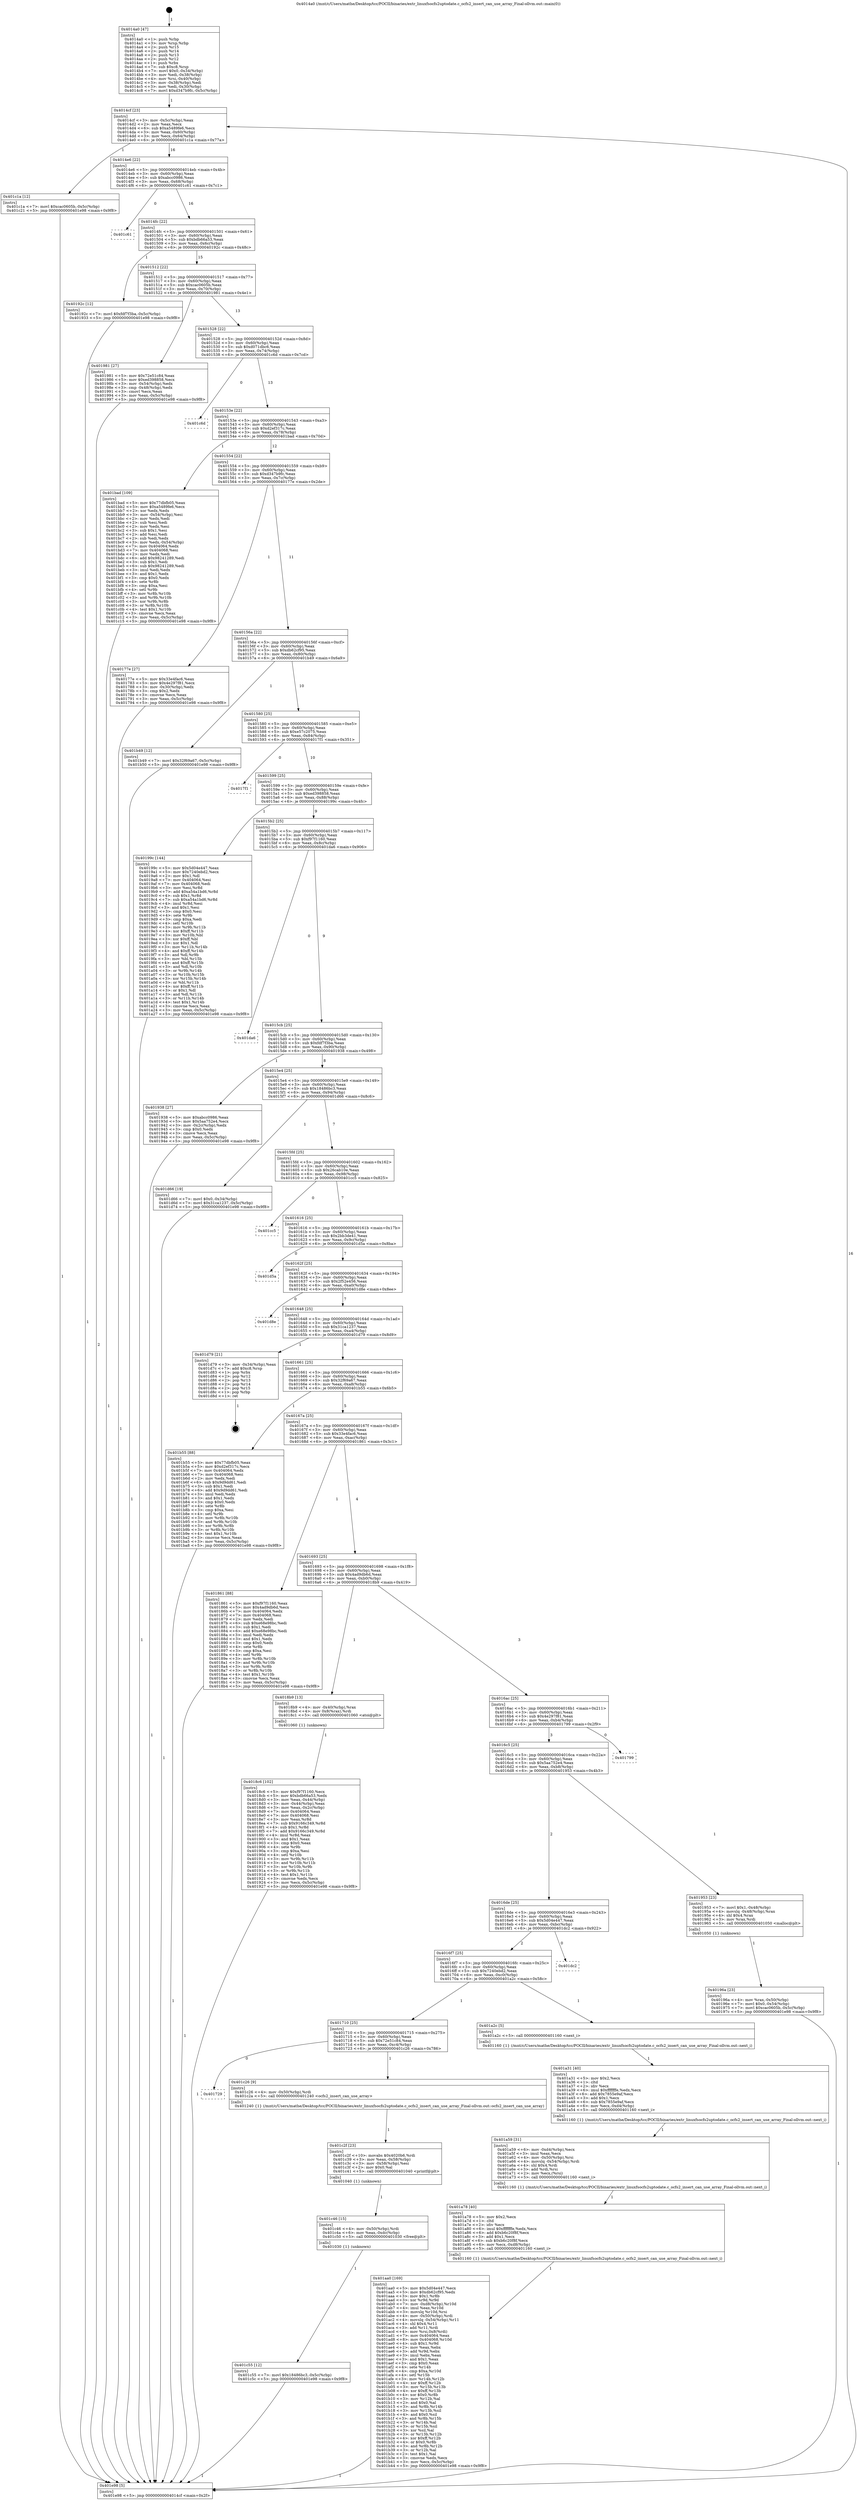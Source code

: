 digraph "0x4014a0" {
  label = "0x4014a0 (/mnt/c/Users/mathe/Desktop/tcc/POCII/binaries/extr_linuxfsocfs2uptodate.c_ocfs2_insert_can_use_array_Final-ollvm.out::main(0))"
  labelloc = "t"
  node[shape=record]

  Entry [label="",width=0.3,height=0.3,shape=circle,fillcolor=black,style=filled]
  "0x4014cf" [label="{
     0x4014cf [23]\l
     | [instrs]\l
     &nbsp;&nbsp;0x4014cf \<+3\>: mov -0x5c(%rbp),%eax\l
     &nbsp;&nbsp;0x4014d2 \<+2\>: mov %eax,%ecx\l
     &nbsp;&nbsp;0x4014d4 \<+6\>: sub $0xa5489fe6,%ecx\l
     &nbsp;&nbsp;0x4014da \<+3\>: mov %eax,-0x60(%rbp)\l
     &nbsp;&nbsp;0x4014dd \<+3\>: mov %ecx,-0x64(%rbp)\l
     &nbsp;&nbsp;0x4014e0 \<+6\>: je 0000000000401c1a \<main+0x77a\>\l
  }"]
  "0x401c1a" [label="{
     0x401c1a [12]\l
     | [instrs]\l
     &nbsp;&nbsp;0x401c1a \<+7\>: movl $0xcac0605b,-0x5c(%rbp)\l
     &nbsp;&nbsp;0x401c21 \<+5\>: jmp 0000000000401e98 \<main+0x9f8\>\l
  }"]
  "0x4014e6" [label="{
     0x4014e6 [22]\l
     | [instrs]\l
     &nbsp;&nbsp;0x4014e6 \<+5\>: jmp 00000000004014eb \<main+0x4b\>\l
     &nbsp;&nbsp;0x4014eb \<+3\>: mov -0x60(%rbp),%eax\l
     &nbsp;&nbsp;0x4014ee \<+5\>: sub $0xabcc0986,%eax\l
     &nbsp;&nbsp;0x4014f3 \<+3\>: mov %eax,-0x68(%rbp)\l
     &nbsp;&nbsp;0x4014f6 \<+6\>: je 0000000000401c61 \<main+0x7c1\>\l
  }"]
  Exit [label="",width=0.3,height=0.3,shape=circle,fillcolor=black,style=filled,peripheries=2]
  "0x401c61" [label="{
     0x401c61\l
  }", style=dashed]
  "0x4014fc" [label="{
     0x4014fc [22]\l
     | [instrs]\l
     &nbsp;&nbsp;0x4014fc \<+5\>: jmp 0000000000401501 \<main+0x61\>\l
     &nbsp;&nbsp;0x401501 \<+3\>: mov -0x60(%rbp),%eax\l
     &nbsp;&nbsp;0x401504 \<+5\>: sub $0xbdb66a53,%eax\l
     &nbsp;&nbsp;0x401509 \<+3\>: mov %eax,-0x6c(%rbp)\l
     &nbsp;&nbsp;0x40150c \<+6\>: je 000000000040192c \<main+0x48c\>\l
  }"]
  "0x401c55" [label="{
     0x401c55 [12]\l
     | [instrs]\l
     &nbsp;&nbsp;0x401c55 \<+7\>: movl $0x18486bc3,-0x5c(%rbp)\l
     &nbsp;&nbsp;0x401c5c \<+5\>: jmp 0000000000401e98 \<main+0x9f8\>\l
  }"]
  "0x40192c" [label="{
     0x40192c [12]\l
     | [instrs]\l
     &nbsp;&nbsp;0x40192c \<+7\>: movl $0xfdf7f3ba,-0x5c(%rbp)\l
     &nbsp;&nbsp;0x401933 \<+5\>: jmp 0000000000401e98 \<main+0x9f8\>\l
  }"]
  "0x401512" [label="{
     0x401512 [22]\l
     | [instrs]\l
     &nbsp;&nbsp;0x401512 \<+5\>: jmp 0000000000401517 \<main+0x77\>\l
     &nbsp;&nbsp;0x401517 \<+3\>: mov -0x60(%rbp),%eax\l
     &nbsp;&nbsp;0x40151a \<+5\>: sub $0xcac0605b,%eax\l
     &nbsp;&nbsp;0x40151f \<+3\>: mov %eax,-0x70(%rbp)\l
     &nbsp;&nbsp;0x401522 \<+6\>: je 0000000000401981 \<main+0x4e1\>\l
  }"]
  "0x401c46" [label="{
     0x401c46 [15]\l
     | [instrs]\l
     &nbsp;&nbsp;0x401c46 \<+4\>: mov -0x50(%rbp),%rdi\l
     &nbsp;&nbsp;0x401c4a \<+6\>: mov %eax,-0xdc(%rbp)\l
     &nbsp;&nbsp;0x401c50 \<+5\>: call 0000000000401030 \<free@plt\>\l
     | [calls]\l
     &nbsp;&nbsp;0x401030 \{1\} (unknown)\l
  }"]
  "0x401981" [label="{
     0x401981 [27]\l
     | [instrs]\l
     &nbsp;&nbsp;0x401981 \<+5\>: mov $0x72e51c84,%eax\l
     &nbsp;&nbsp;0x401986 \<+5\>: mov $0xed398858,%ecx\l
     &nbsp;&nbsp;0x40198b \<+3\>: mov -0x54(%rbp),%edx\l
     &nbsp;&nbsp;0x40198e \<+3\>: cmp -0x48(%rbp),%edx\l
     &nbsp;&nbsp;0x401991 \<+3\>: cmovl %ecx,%eax\l
     &nbsp;&nbsp;0x401994 \<+3\>: mov %eax,-0x5c(%rbp)\l
     &nbsp;&nbsp;0x401997 \<+5\>: jmp 0000000000401e98 \<main+0x9f8\>\l
  }"]
  "0x401528" [label="{
     0x401528 [22]\l
     | [instrs]\l
     &nbsp;&nbsp;0x401528 \<+5\>: jmp 000000000040152d \<main+0x8d\>\l
     &nbsp;&nbsp;0x40152d \<+3\>: mov -0x60(%rbp),%eax\l
     &nbsp;&nbsp;0x401530 \<+5\>: sub $0xd071dbc6,%eax\l
     &nbsp;&nbsp;0x401535 \<+3\>: mov %eax,-0x74(%rbp)\l
     &nbsp;&nbsp;0x401538 \<+6\>: je 0000000000401c6d \<main+0x7cd\>\l
  }"]
  "0x401c2f" [label="{
     0x401c2f [23]\l
     | [instrs]\l
     &nbsp;&nbsp;0x401c2f \<+10\>: movabs $0x4020b6,%rdi\l
     &nbsp;&nbsp;0x401c39 \<+3\>: mov %eax,-0x58(%rbp)\l
     &nbsp;&nbsp;0x401c3c \<+3\>: mov -0x58(%rbp),%esi\l
     &nbsp;&nbsp;0x401c3f \<+2\>: mov $0x0,%al\l
     &nbsp;&nbsp;0x401c41 \<+5\>: call 0000000000401040 \<printf@plt\>\l
     | [calls]\l
     &nbsp;&nbsp;0x401040 \{1\} (unknown)\l
  }"]
  "0x401c6d" [label="{
     0x401c6d\l
  }", style=dashed]
  "0x40153e" [label="{
     0x40153e [22]\l
     | [instrs]\l
     &nbsp;&nbsp;0x40153e \<+5\>: jmp 0000000000401543 \<main+0xa3\>\l
     &nbsp;&nbsp;0x401543 \<+3\>: mov -0x60(%rbp),%eax\l
     &nbsp;&nbsp;0x401546 \<+5\>: sub $0xd2ef317c,%eax\l
     &nbsp;&nbsp;0x40154b \<+3\>: mov %eax,-0x78(%rbp)\l
     &nbsp;&nbsp;0x40154e \<+6\>: je 0000000000401bad \<main+0x70d\>\l
  }"]
  "0x401729" [label="{
     0x401729\l
  }", style=dashed]
  "0x401bad" [label="{
     0x401bad [109]\l
     | [instrs]\l
     &nbsp;&nbsp;0x401bad \<+5\>: mov $0x77dbfb05,%eax\l
     &nbsp;&nbsp;0x401bb2 \<+5\>: mov $0xa5489fe6,%ecx\l
     &nbsp;&nbsp;0x401bb7 \<+2\>: xor %edx,%edx\l
     &nbsp;&nbsp;0x401bb9 \<+3\>: mov -0x54(%rbp),%esi\l
     &nbsp;&nbsp;0x401bbc \<+2\>: mov %edx,%edi\l
     &nbsp;&nbsp;0x401bbe \<+2\>: sub %esi,%edi\l
     &nbsp;&nbsp;0x401bc0 \<+2\>: mov %edx,%esi\l
     &nbsp;&nbsp;0x401bc2 \<+3\>: sub $0x1,%esi\l
     &nbsp;&nbsp;0x401bc5 \<+2\>: add %esi,%edi\l
     &nbsp;&nbsp;0x401bc7 \<+2\>: sub %edi,%edx\l
     &nbsp;&nbsp;0x401bc9 \<+3\>: mov %edx,-0x54(%rbp)\l
     &nbsp;&nbsp;0x401bcc \<+7\>: mov 0x404064,%edx\l
     &nbsp;&nbsp;0x401bd3 \<+7\>: mov 0x404068,%esi\l
     &nbsp;&nbsp;0x401bda \<+2\>: mov %edx,%edi\l
     &nbsp;&nbsp;0x401bdc \<+6\>: add $0x98241289,%edi\l
     &nbsp;&nbsp;0x401be2 \<+3\>: sub $0x1,%edi\l
     &nbsp;&nbsp;0x401be5 \<+6\>: sub $0x98241289,%edi\l
     &nbsp;&nbsp;0x401beb \<+3\>: imul %edi,%edx\l
     &nbsp;&nbsp;0x401bee \<+3\>: and $0x1,%edx\l
     &nbsp;&nbsp;0x401bf1 \<+3\>: cmp $0x0,%edx\l
     &nbsp;&nbsp;0x401bf4 \<+4\>: sete %r8b\l
     &nbsp;&nbsp;0x401bf8 \<+3\>: cmp $0xa,%esi\l
     &nbsp;&nbsp;0x401bfb \<+4\>: setl %r9b\l
     &nbsp;&nbsp;0x401bff \<+3\>: mov %r8b,%r10b\l
     &nbsp;&nbsp;0x401c02 \<+3\>: and %r9b,%r10b\l
     &nbsp;&nbsp;0x401c05 \<+3\>: xor %r9b,%r8b\l
     &nbsp;&nbsp;0x401c08 \<+3\>: or %r8b,%r10b\l
     &nbsp;&nbsp;0x401c0b \<+4\>: test $0x1,%r10b\l
     &nbsp;&nbsp;0x401c0f \<+3\>: cmovne %ecx,%eax\l
     &nbsp;&nbsp;0x401c12 \<+3\>: mov %eax,-0x5c(%rbp)\l
     &nbsp;&nbsp;0x401c15 \<+5\>: jmp 0000000000401e98 \<main+0x9f8\>\l
  }"]
  "0x401554" [label="{
     0x401554 [22]\l
     | [instrs]\l
     &nbsp;&nbsp;0x401554 \<+5\>: jmp 0000000000401559 \<main+0xb9\>\l
     &nbsp;&nbsp;0x401559 \<+3\>: mov -0x60(%rbp),%eax\l
     &nbsp;&nbsp;0x40155c \<+5\>: sub $0xd347b9fc,%eax\l
     &nbsp;&nbsp;0x401561 \<+3\>: mov %eax,-0x7c(%rbp)\l
     &nbsp;&nbsp;0x401564 \<+6\>: je 000000000040177e \<main+0x2de\>\l
  }"]
  "0x401c26" [label="{
     0x401c26 [9]\l
     | [instrs]\l
     &nbsp;&nbsp;0x401c26 \<+4\>: mov -0x50(%rbp),%rdi\l
     &nbsp;&nbsp;0x401c2a \<+5\>: call 0000000000401240 \<ocfs2_insert_can_use_array\>\l
     | [calls]\l
     &nbsp;&nbsp;0x401240 \{1\} (/mnt/c/Users/mathe/Desktop/tcc/POCII/binaries/extr_linuxfsocfs2uptodate.c_ocfs2_insert_can_use_array_Final-ollvm.out::ocfs2_insert_can_use_array)\l
  }"]
  "0x40177e" [label="{
     0x40177e [27]\l
     | [instrs]\l
     &nbsp;&nbsp;0x40177e \<+5\>: mov $0x33e4fac6,%eax\l
     &nbsp;&nbsp;0x401783 \<+5\>: mov $0x4e297f81,%ecx\l
     &nbsp;&nbsp;0x401788 \<+3\>: mov -0x30(%rbp),%edx\l
     &nbsp;&nbsp;0x40178b \<+3\>: cmp $0x2,%edx\l
     &nbsp;&nbsp;0x40178e \<+3\>: cmovne %ecx,%eax\l
     &nbsp;&nbsp;0x401791 \<+3\>: mov %eax,-0x5c(%rbp)\l
     &nbsp;&nbsp;0x401794 \<+5\>: jmp 0000000000401e98 \<main+0x9f8\>\l
  }"]
  "0x40156a" [label="{
     0x40156a [22]\l
     | [instrs]\l
     &nbsp;&nbsp;0x40156a \<+5\>: jmp 000000000040156f \<main+0xcf\>\l
     &nbsp;&nbsp;0x40156f \<+3\>: mov -0x60(%rbp),%eax\l
     &nbsp;&nbsp;0x401572 \<+5\>: sub $0xdb62cf95,%eax\l
     &nbsp;&nbsp;0x401577 \<+3\>: mov %eax,-0x80(%rbp)\l
     &nbsp;&nbsp;0x40157a \<+6\>: je 0000000000401b49 \<main+0x6a9\>\l
  }"]
  "0x401e98" [label="{
     0x401e98 [5]\l
     | [instrs]\l
     &nbsp;&nbsp;0x401e98 \<+5\>: jmp 00000000004014cf \<main+0x2f\>\l
  }"]
  "0x4014a0" [label="{
     0x4014a0 [47]\l
     | [instrs]\l
     &nbsp;&nbsp;0x4014a0 \<+1\>: push %rbp\l
     &nbsp;&nbsp;0x4014a1 \<+3\>: mov %rsp,%rbp\l
     &nbsp;&nbsp;0x4014a4 \<+2\>: push %r15\l
     &nbsp;&nbsp;0x4014a6 \<+2\>: push %r14\l
     &nbsp;&nbsp;0x4014a8 \<+2\>: push %r13\l
     &nbsp;&nbsp;0x4014aa \<+2\>: push %r12\l
     &nbsp;&nbsp;0x4014ac \<+1\>: push %rbx\l
     &nbsp;&nbsp;0x4014ad \<+7\>: sub $0xc8,%rsp\l
     &nbsp;&nbsp;0x4014b4 \<+7\>: movl $0x0,-0x34(%rbp)\l
     &nbsp;&nbsp;0x4014bb \<+3\>: mov %edi,-0x38(%rbp)\l
     &nbsp;&nbsp;0x4014be \<+4\>: mov %rsi,-0x40(%rbp)\l
     &nbsp;&nbsp;0x4014c2 \<+3\>: mov -0x38(%rbp),%edi\l
     &nbsp;&nbsp;0x4014c5 \<+3\>: mov %edi,-0x30(%rbp)\l
     &nbsp;&nbsp;0x4014c8 \<+7\>: movl $0xd347b9fc,-0x5c(%rbp)\l
  }"]
  "0x401aa0" [label="{
     0x401aa0 [169]\l
     | [instrs]\l
     &nbsp;&nbsp;0x401aa0 \<+5\>: mov $0x5d04e447,%ecx\l
     &nbsp;&nbsp;0x401aa5 \<+5\>: mov $0xdb62cf95,%edx\l
     &nbsp;&nbsp;0x401aaa \<+3\>: mov $0x1,%r8b\l
     &nbsp;&nbsp;0x401aad \<+3\>: xor %r9d,%r9d\l
     &nbsp;&nbsp;0x401ab0 \<+7\>: mov -0xd8(%rbp),%r10d\l
     &nbsp;&nbsp;0x401ab7 \<+4\>: imul %eax,%r10d\l
     &nbsp;&nbsp;0x401abb \<+3\>: movslq %r10d,%rsi\l
     &nbsp;&nbsp;0x401abe \<+4\>: mov -0x50(%rbp),%rdi\l
     &nbsp;&nbsp;0x401ac2 \<+4\>: movslq -0x54(%rbp),%r11\l
     &nbsp;&nbsp;0x401ac6 \<+4\>: shl $0x4,%r11\l
     &nbsp;&nbsp;0x401aca \<+3\>: add %r11,%rdi\l
     &nbsp;&nbsp;0x401acd \<+4\>: mov %rsi,0x8(%rdi)\l
     &nbsp;&nbsp;0x401ad1 \<+7\>: mov 0x404064,%eax\l
     &nbsp;&nbsp;0x401ad8 \<+8\>: mov 0x404068,%r10d\l
     &nbsp;&nbsp;0x401ae0 \<+4\>: sub $0x1,%r9d\l
     &nbsp;&nbsp;0x401ae4 \<+2\>: mov %eax,%ebx\l
     &nbsp;&nbsp;0x401ae6 \<+3\>: add %r9d,%ebx\l
     &nbsp;&nbsp;0x401ae9 \<+3\>: imul %ebx,%eax\l
     &nbsp;&nbsp;0x401aec \<+3\>: and $0x1,%eax\l
     &nbsp;&nbsp;0x401aef \<+3\>: cmp $0x0,%eax\l
     &nbsp;&nbsp;0x401af2 \<+4\>: sete %r14b\l
     &nbsp;&nbsp;0x401af6 \<+4\>: cmp $0xa,%r10d\l
     &nbsp;&nbsp;0x401afa \<+4\>: setl %r15b\l
     &nbsp;&nbsp;0x401afe \<+3\>: mov %r14b,%r12b\l
     &nbsp;&nbsp;0x401b01 \<+4\>: xor $0xff,%r12b\l
     &nbsp;&nbsp;0x401b05 \<+3\>: mov %r15b,%r13b\l
     &nbsp;&nbsp;0x401b08 \<+4\>: xor $0xff,%r13b\l
     &nbsp;&nbsp;0x401b0c \<+4\>: xor $0x0,%r8b\l
     &nbsp;&nbsp;0x401b10 \<+3\>: mov %r12b,%al\l
     &nbsp;&nbsp;0x401b13 \<+2\>: and $0x0,%al\l
     &nbsp;&nbsp;0x401b15 \<+3\>: and %r8b,%r14b\l
     &nbsp;&nbsp;0x401b18 \<+3\>: mov %r13b,%sil\l
     &nbsp;&nbsp;0x401b1b \<+4\>: and $0x0,%sil\l
     &nbsp;&nbsp;0x401b1f \<+3\>: and %r8b,%r15b\l
     &nbsp;&nbsp;0x401b22 \<+3\>: or %r14b,%al\l
     &nbsp;&nbsp;0x401b25 \<+3\>: or %r15b,%sil\l
     &nbsp;&nbsp;0x401b28 \<+3\>: xor %sil,%al\l
     &nbsp;&nbsp;0x401b2b \<+3\>: or %r13b,%r12b\l
     &nbsp;&nbsp;0x401b2e \<+4\>: xor $0xff,%r12b\l
     &nbsp;&nbsp;0x401b32 \<+4\>: or $0x0,%r8b\l
     &nbsp;&nbsp;0x401b36 \<+3\>: and %r8b,%r12b\l
     &nbsp;&nbsp;0x401b39 \<+3\>: or %r12b,%al\l
     &nbsp;&nbsp;0x401b3c \<+2\>: test $0x1,%al\l
     &nbsp;&nbsp;0x401b3e \<+3\>: cmovne %edx,%ecx\l
     &nbsp;&nbsp;0x401b41 \<+3\>: mov %ecx,-0x5c(%rbp)\l
     &nbsp;&nbsp;0x401b44 \<+5\>: jmp 0000000000401e98 \<main+0x9f8\>\l
  }"]
  "0x401b49" [label="{
     0x401b49 [12]\l
     | [instrs]\l
     &nbsp;&nbsp;0x401b49 \<+7\>: movl $0x32f69a67,-0x5c(%rbp)\l
     &nbsp;&nbsp;0x401b50 \<+5\>: jmp 0000000000401e98 \<main+0x9f8\>\l
  }"]
  "0x401580" [label="{
     0x401580 [25]\l
     | [instrs]\l
     &nbsp;&nbsp;0x401580 \<+5\>: jmp 0000000000401585 \<main+0xe5\>\l
     &nbsp;&nbsp;0x401585 \<+3\>: mov -0x60(%rbp),%eax\l
     &nbsp;&nbsp;0x401588 \<+5\>: sub $0xe57c2075,%eax\l
     &nbsp;&nbsp;0x40158d \<+6\>: mov %eax,-0x84(%rbp)\l
     &nbsp;&nbsp;0x401593 \<+6\>: je 00000000004017f1 \<main+0x351\>\l
  }"]
  "0x401a78" [label="{
     0x401a78 [40]\l
     | [instrs]\l
     &nbsp;&nbsp;0x401a78 \<+5\>: mov $0x2,%ecx\l
     &nbsp;&nbsp;0x401a7d \<+1\>: cltd\l
     &nbsp;&nbsp;0x401a7e \<+2\>: idiv %ecx\l
     &nbsp;&nbsp;0x401a80 \<+6\>: imul $0xfffffffe,%edx,%ecx\l
     &nbsp;&nbsp;0x401a86 \<+6\>: add $0xb6c20f8f,%ecx\l
     &nbsp;&nbsp;0x401a8c \<+3\>: add $0x1,%ecx\l
     &nbsp;&nbsp;0x401a8f \<+6\>: sub $0xb6c20f8f,%ecx\l
     &nbsp;&nbsp;0x401a95 \<+6\>: mov %ecx,-0xd8(%rbp)\l
     &nbsp;&nbsp;0x401a9b \<+5\>: call 0000000000401160 \<next_i\>\l
     | [calls]\l
     &nbsp;&nbsp;0x401160 \{1\} (/mnt/c/Users/mathe/Desktop/tcc/POCII/binaries/extr_linuxfsocfs2uptodate.c_ocfs2_insert_can_use_array_Final-ollvm.out::next_i)\l
  }"]
  "0x4017f1" [label="{
     0x4017f1\l
  }", style=dashed]
  "0x401599" [label="{
     0x401599 [25]\l
     | [instrs]\l
     &nbsp;&nbsp;0x401599 \<+5\>: jmp 000000000040159e \<main+0xfe\>\l
     &nbsp;&nbsp;0x40159e \<+3\>: mov -0x60(%rbp),%eax\l
     &nbsp;&nbsp;0x4015a1 \<+5\>: sub $0xed398858,%eax\l
     &nbsp;&nbsp;0x4015a6 \<+6\>: mov %eax,-0x88(%rbp)\l
     &nbsp;&nbsp;0x4015ac \<+6\>: je 000000000040199c \<main+0x4fc\>\l
  }"]
  "0x401a59" [label="{
     0x401a59 [31]\l
     | [instrs]\l
     &nbsp;&nbsp;0x401a59 \<+6\>: mov -0xd4(%rbp),%ecx\l
     &nbsp;&nbsp;0x401a5f \<+3\>: imul %eax,%ecx\l
     &nbsp;&nbsp;0x401a62 \<+4\>: mov -0x50(%rbp),%rsi\l
     &nbsp;&nbsp;0x401a66 \<+4\>: movslq -0x54(%rbp),%rdi\l
     &nbsp;&nbsp;0x401a6a \<+4\>: shl $0x4,%rdi\l
     &nbsp;&nbsp;0x401a6e \<+3\>: add %rdi,%rsi\l
     &nbsp;&nbsp;0x401a71 \<+2\>: mov %ecx,(%rsi)\l
     &nbsp;&nbsp;0x401a73 \<+5\>: call 0000000000401160 \<next_i\>\l
     | [calls]\l
     &nbsp;&nbsp;0x401160 \{1\} (/mnt/c/Users/mathe/Desktop/tcc/POCII/binaries/extr_linuxfsocfs2uptodate.c_ocfs2_insert_can_use_array_Final-ollvm.out::next_i)\l
  }"]
  "0x40199c" [label="{
     0x40199c [144]\l
     | [instrs]\l
     &nbsp;&nbsp;0x40199c \<+5\>: mov $0x5d04e447,%eax\l
     &nbsp;&nbsp;0x4019a1 \<+5\>: mov $0x7240ebd2,%ecx\l
     &nbsp;&nbsp;0x4019a6 \<+2\>: mov $0x1,%dl\l
     &nbsp;&nbsp;0x4019a8 \<+7\>: mov 0x404064,%esi\l
     &nbsp;&nbsp;0x4019af \<+7\>: mov 0x404068,%edi\l
     &nbsp;&nbsp;0x4019b6 \<+3\>: mov %esi,%r8d\l
     &nbsp;&nbsp;0x4019b9 \<+7\>: add $0xa54a1bd6,%r8d\l
     &nbsp;&nbsp;0x4019c0 \<+4\>: sub $0x1,%r8d\l
     &nbsp;&nbsp;0x4019c4 \<+7\>: sub $0xa54a1bd6,%r8d\l
     &nbsp;&nbsp;0x4019cb \<+4\>: imul %r8d,%esi\l
     &nbsp;&nbsp;0x4019cf \<+3\>: and $0x1,%esi\l
     &nbsp;&nbsp;0x4019d2 \<+3\>: cmp $0x0,%esi\l
     &nbsp;&nbsp;0x4019d5 \<+4\>: sete %r9b\l
     &nbsp;&nbsp;0x4019d9 \<+3\>: cmp $0xa,%edi\l
     &nbsp;&nbsp;0x4019dc \<+4\>: setl %r10b\l
     &nbsp;&nbsp;0x4019e0 \<+3\>: mov %r9b,%r11b\l
     &nbsp;&nbsp;0x4019e3 \<+4\>: xor $0xff,%r11b\l
     &nbsp;&nbsp;0x4019e7 \<+3\>: mov %r10b,%bl\l
     &nbsp;&nbsp;0x4019ea \<+3\>: xor $0xff,%bl\l
     &nbsp;&nbsp;0x4019ed \<+3\>: xor $0x1,%dl\l
     &nbsp;&nbsp;0x4019f0 \<+3\>: mov %r11b,%r14b\l
     &nbsp;&nbsp;0x4019f3 \<+4\>: and $0xff,%r14b\l
     &nbsp;&nbsp;0x4019f7 \<+3\>: and %dl,%r9b\l
     &nbsp;&nbsp;0x4019fa \<+3\>: mov %bl,%r15b\l
     &nbsp;&nbsp;0x4019fd \<+4\>: and $0xff,%r15b\l
     &nbsp;&nbsp;0x401a01 \<+3\>: and %dl,%r10b\l
     &nbsp;&nbsp;0x401a04 \<+3\>: or %r9b,%r14b\l
     &nbsp;&nbsp;0x401a07 \<+3\>: or %r10b,%r15b\l
     &nbsp;&nbsp;0x401a0a \<+3\>: xor %r15b,%r14b\l
     &nbsp;&nbsp;0x401a0d \<+3\>: or %bl,%r11b\l
     &nbsp;&nbsp;0x401a10 \<+4\>: xor $0xff,%r11b\l
     &nbsp;&nbsp;0x401a14 \<+3\>: or $0x1,%dl\l
     &nbsp;&nbsp;0x401a17 \<+3\>: and %dl,%r11b\l
     &nbsp;&nbsp;0x401a1a \<+3\>: or %r11b,%r14b\l
     &nbsp;&nbsp;0x401a1d \<+4\>: test $0x1,%r14b\l
     &nbsp;&nbsp;0x401a21 \<+3\>: cmovne %ecx,%eax\l
     &nbsp;&nbsp;0x401a24 \<+3\>: mov %eax,-0x5c(%rbp)\l
     &nbsp;&nbsp;0x401a27 \<+5\>: jmp 0000000000401e98 \<main+0x9f8\>\l
  }"]
  "0x4015b2" [label="{
     0x4015b2 [25]\l
     | [instrs]\l
     &nbsp;&nbsp;0x4015b2 \<+5\>: jmp 00000000004015b7 \<main+0x117\>\l
     &nbsp;&nbsp;0x4015b7 \<+3\>: mov -0x60(%rbp),%eax\l
     &nbsp;&nbsp;0x4015ba \<+5\>: sub $0xf97f1160,%eax\l
     &nbsp;&nbsp;0x4015bf \<+6\>: mov %eax,-0x8c(%rbp)\l
     &nbsp;&nbsp;0x4015c5 \<+6\>: je 0000000000401da6 \<main+0x906\>\l
  }"]
  "0x401a31" [label="{
     0x401a31 [40]\l
     | [instrs]\l
     &nbsp;&nbsp;0x401a31 \<+5\>: mov $0x2,%ecx\l
     &nbsp;&nbsp;0x401a36 \<+1\>: cltd\l
     &nbsp;&nbsp;0x401a37 \<+2\>: idiv %ecx\l
     &nbsp;&nbsp;0x401a39 \<+6\>: imul $0xfffffffe,%edx,%ecx\l
     &nbsp;&nbsp;0x401a3f \<+6\>: add $0x7855e9af,%ecx\l
     &nbsp;&nbsp;0x401a45 \<+3\>: add $0x1,%ecx\l
     &nbsp;&nbsp;0x401a48 \<+6\>: sub $0x7855e9af,%ecx\l
     &nbsp;&nbsp;0x401a4e \<+6\>: mov %ecx,-0xd4(%rbp)\l
     &nbsp;&nbsp;0x401a54 \<+5\>: call 0000000000401160 \<next_i\>\l
     | [calls]\l
     &nbsp;&nbsp;0x401160 \{1\} (/mnt/c/Users/mathe/Desktop/tcc/POCII/binaries/extr_linuxfsocfs2uptodate.c_ocfs2_insert_can_use_array_Final-ollvm.out::next_i)\l
  }"]
  "0x401da6" [label="{
     0x401da6\l
  }", style=dashed]
  "0x4015cb" [label="{
     0x4015cb [25]\l
     | [instrs]\l
     &nbsp;&nbsp;0x4015cb \<+5\>: jmp 00000000004015d0 \<main+0x130\>\l
     &nbsp;&nbsp;0x4015d0 \<+3\>: mov -0x60(%rbp),%eax\l
     &nbsp;&nbsp;0x4015d3 \<+5\>: sub $0xfdf7f3ba,%eax\l
     &nbsp;&nbsp;0x4015d8 \<+6\>: mov %eax,-0x90(%rbp)\l
     &nbsp;&nbsp;0x4015de \<+6\>: je 0000000000401938 \<main+0x498\>\l
  }"]
  "0x401710" [label="{
     0x401710 [25]\l
     | [instrs]\l
     &nbsp;&nbsp;0x401710 \<+5\>: jmp 0000000000401715 \<main+0x275\>\l
     &nbsp;&nbsp;0x401715 \<+3\>: mov -0x60(%rbp),%eax\l
     &nbsp;&nbsp;0x401718 \<+5\>: sub $0x72e51c84,%eax\l
     &nbsp;&nbsp;0x40171d \<+6\>: mov %eax,-0xc4(%rbp)\l
     &nbsp;&nbsp;0x401723 \<+6\>: je 0000000000401c26 \<main+0x786\>\l
  }"]
  "0x401938" [label="{
     0x401938 [27]\l
     | [instrs]\l
     &nbsp;&nbsp;0x401938 \<+5\>: mov $0xabcc0986,%eax\l
     &nbsp;&nbsp;0x40193d \<+5\>: mov $0x5aa752e4,%ecx\l
     &nbsp;&nbsp;0x401942 \<+3\>: mov -0x2c(%rbp),%edx\l
     &nbsp;&nbsp;0x401945 \<+3\>: cmp $0x0,%edx\l
     &nbsp;&nbsp;0x401948 \<+3\>: cmove %ecx,%eax\l
     &nbsp;&nbsp;0x40194b \<+3\>: mov %eax,-0x5c(%rbp)\l
     &nbsp;&nbsp;0x40194e \<+5\>: jmp 0000000000401e98 \<main+0x9f8\>\l
  }"]
  "0x4015e4" [label="{
     0x4015e4 [25]\l
     | [instrs]\l
     &nbsp;&nbsp;0x4015e4 \<+5\>: jmp 00000000004015e9 \<main+0x149\>\l
     &nbsp;&nbsp;0x4015e9 \<+3\>: mov -0x60(%rbp),%eax\l
     &nbsp;&nbsp;0x4015ec \<+5\>: sub $0x18486bc3,%eax\l
     &nbsp;&nbsp;0x4015f1 \<+6\>: mov %eax,-0x94(%rbp)\l
     &nbsp;&nbsp;0x4015f7 \<+6\>: je 0000000000401d66 \<main+0x8c6\>\l
  }"]
  "0x401a2c" [label="{
     0x401a2c [5]\l
     | [instrs]\l
     &nbsp;&nbsp;0x401a2c \<+5\>: call 0000000000401160 \<next_i\>\l
     | [calls]\l
     &nbsp;&nbsp;0x401160 \{1\} (/mnt/c/Users/mathe/Desktop/tcc/POCII/binaries/extr_linuxfsocfs2uptodate.c_ocfs2_insert_can_use_array_Final-ollvm.out::next_i)\l
  }"]
  "0x401d66" [label="{
     0x401d66 [19]\l
     | [instrs]\l
     &nbsp;&nbsp;0x401d66 \<+7\>: movl $0x0,-0x34(%rbp)\l
     &nbsp;&nbsp;0x401d6d \<+7\>: movl $0x31ca1237,-0x5c(%rbp)\l
     &nbsp;&nbsp;0x401d74 \<+5\>: jmp 0000000000401e98 \<main+0x9f8\>\l
  }"]
  "0x4015fd" [label="{
     0x4015fd [25]\l
     | [instrs]\l
     &nbsp;&nbsp;0x4015fd \<+5\>: jmp 0000000000401602 \<main+0x162\>\l
     &nbsp;&nbsp;0x401602 \<+3\>: mov -0x60(%rbp),%eax\l
     &nbsp;&nbsp;0x401605 \<+5\>: sub $0x26cab10e,%eax\l
     &nbsp;&nbsp;0x40160a \<+6\>: mov %eax,-0x98(%rbp)\l
     &nbsp;&nbsp;0x401610 \<+6\>: je 0000000000401cc5 \<main+0x825\>\l
  }"]
  "0x4016f7" [label="{
     0x4016f7 [25]\l
     | [instrs]\l
     &nbsp;&nbsp;0x4016f7 \<+5\>: jmp 00000000004016fc \<main+0x25c\>\l
     &nbsp;&nbsp;0x4016fc \<+3\>: mov -0x60(%rbp),%eax\l
     &nbsp;&nbsp;0x4016ff \<+5\>: sub $0x7240ebd2,%eax\l
     &nbsp;&nbsp;0x401704 \<+6\>: mov %eax,-0xc0(%rbp)\l
     &nbsp;&nbsp;0x40170a \<+6\>: je 0000000000401a2c \<main+0x58c\>\l
  }"]
  "0x401cc5" [label="{
     0x401cc5\l
  }", style=dashed]
  "0x401616" [label="{
     0x401616 [25]\l
     | [instrs]\l
     &nbsp;&nbsp;0x401616 \<+5\>: jmp 000000000040161b \<main+0x17b\>\l
     &nbsp;&nbsp;0x40161b \<+3\>: mov -0x60(%rbp),%eax\l
     &nbsp;&nbsp;0x40161e \<+5\>: sub $0x2bb3de41,%eax\l
     &nbsp;&nbsp;0x401623 \<+6\>: mov %eax,-0x9c(%rbp)\l
     &nbsp;&nbsp;0x401629 \<+6\>: je 0000000000401d5a \<main+0x8ba\>\l
  }"]
  "0x401dc2" [label="{
     0x401dc2\l
  }", style=dashed]
  "0x401d5a" [label="{
     0x401d5a\l
  }", style=dashed]
  "0x40162f" [label="{
     0x40162f [25]\l
     | [instrs]\l
     &nbsp;&nbsp;0x40162f \<+5\>: jmp 0000000000401634 \<main+0x194\>\l
     &nbsp;&nbsp;0x401634 \<+3\>: mov -0x60(%rbp),%eax\l
     &nbsp;&nbsp;0x401637 \<+5\>: sub $0x2f52e456,%eax\l
     &nbsp;&nbsp;0x40163c \<+6\>: mov %eax,-0xa0(%rbp)\l
     &nbsp;&nbsp;0x401642 \<+6\>: je 0000000000401d8e \<main+0x8ee\>\l
  }"]
  "0x40196a" [label="{
     0x40196a [23]\l
     | [instrs]\l
     &nbsp;&nbsp;0x40196a \<+4\>: mov %rax,-0x50(%rbp)\l
     &nbsp;&nbsp;0x40196e \<+7\>: movl $0x0,-0x54(%rbp)\l
     &nbsp;&nbsp;0x401975 \<+7\>: movl $0xcac0605b,-0x5c(%rbp)\l
     &nbsp;&nbsp;0x40197c \<+5\>: jmp 0000000000401e98 \<main+0x9f8\>\l
  }"]
  "0x401d8e" [label="{
     0x401d8e\l
  }", style=dashed]
  "0x401648" [label="{
     0x401648 [25]\l
     | [instrs]\l
     &nbsp;&nbsp;0x401648 \<+5\>: jmp 000000000040164d \<main+0x1ad\>\l
     &nbsp;&nbsp;0x40164d \<+3\>: mov -0x60(%rbp),%eax\l
     &nbsp;&nbsp;0x401650 \<+5\>: sub $0x31ca1237,%eax\l
     &nbsp;&nbsp;0x401655 \<+6\>: mov %eax,-0xa4(%rbp)\l
     &nbsp;&nbsp;0x40165b \<+6\>: je 0000000000401d79 \<main+0x8d9\>\l
  }"]
  "0x4016de" [label="{
     0x4016de [25]\l
     | [instrs]\l
     &nbsp;&nbsp;0x4016de \<+5\>: jmp 00000000004016e3 \<main+0x243\>\l
     &nbsp;&nbsp;0x4016e3 \<+3\>: mov -0x60(%rbp),%eax\l
     &nbsp;&nbsp;0x4016e6 \<+5\>: sub $0x5d04e447,%eax\l
     &nbsp;&nbsp;0x4016eb \<+6\>: mov %eax,-0xbc(%rbp)\l
     &nbsp;&nbsp;0x4016f1 \<+6\>: je 0000000000401dc2 \<main+0x922\>\l
  }"]
  "0x401d79" [label="{
     0x401d79 [21]\l
     | [instrs]\l
     &nbsp;&nbsp;0x401d79 \<+3\>: mov -0x34(%rbp),%eax\l
     &nbsp;&nbsp;0x401d7c \<+7\>: add $0xc8,%rsp\l
     &nbsp;&nbsp;0x401d83 \<+1\>: pop %rbx\l
     &nbsp;&nbsp;0x401d84 \<+2\>: pop %r12\l
     &nbsp;&nbsp;0x401d86 \<+2\>: pop %r13\l
     &nbsp;&nbsp;0x401d88 \<+2\>: pop %r14\l
     &nbsp;&nbsp;0x401d8a \<+2\>: pop %r15\l
     &nbsp;&nbsp;0x401d8c \<+1\>: pop %rbp\l
     &nbsp;&nbsp;0x401d8d \<+1\>: ret\l
  }"]
  "0x401661" [label="{
     0x401661 [25]\l
     | [instrs]\l
     &nbsp;&nbsp;0x401661 \<+5\>: jmp 0000000000401666 \<main+0x1c6\>\l
     &nbsp;&nbsp;0x401666 \<+3\>: mov -0x60(%rbp),%eax\l
     &nbsp;&nbsp;0x401669 \<+5\>: sub $0x32f69a67,%eax\l
     &nbsp;&nbsp;0x40166e \<+6\>: mov %eax,-0xa8(%rbp)\l
     &nbsp;&nbsp;0x401674 \<+6\>: je 0000000000401b55 \<main+0x6b5\>\l
  }"]
  "0x401953" [label="{
     0x401953 [23]\l
     | [instrs]\l
     &nbsp;&nbsp;0x401953 \<+7\>: movl $0x1,-0x48(%rbp)\l
     &nbsp;&nbsp;0x40195a \<+4\>: movslq -0x48(%rbp),%rax\l
     &nbsp;&nbsp;0x40195e \<+4\>: shl $0x4,%rax\l
     &nbsp;&nbsp;0x401962 \<+3\>: mov %rax,%rdi\l
     &nbsp;&nbsp;0x401965 \<+5\>: call 0000000000401050 \<malloc@plt\>\l
     | [calls]\l
     &nbsp;&nbsp;0x401050 \{1\} (unknown)\l
  }"]
  "0x401b55" [label="{
     0x401b55 [88]\l
     | [instrs]\l
     &nbsp;&nbsp;0x401b55 \<+5\>: mov $0x77dbfb05,%eax\l
     &nbsp;&nbsp;0x401b5a \<+5\>: mov $0xd2ef317c,%ecx\l
     &nbsp;&nbsp;0x401b5f \<+7\>: mov 0x404064,%edx\l
     &nbsp;&nbsp;0x401b66 \<+7\>: mov 0x404068,%esi\l
     &nbsp;&nbsp;0x401b6d \<+2\>: mov %edx,%edi\l
     &nbsp;&nbsp;0x401b6f \<+6\>: sub $0x9d9dd61,%edi\l
     &nbsp;&nbsp;0x401b75 \<+3\>: sub $0x1,%edi\l
     &nbsp;&nbsp;0x401b78 \<+6\>: add $0x9d9dd61,%edi\l
     &nbsp;&nbsp;0x401b7e \<+3\>: imul %edi,%edx\l
     &nbsp;&nbsp;0x401b81 \<+3\>: and $0x1,%edx\l
     &nbsp;&nbsp;0x401b84 \<+3\>: cmp $0x0,%edx\l
     &nbsp;&nbsp;0x401b87 \<+4\>: sete %r8b\l
     &nbsp;&nbsp;0x401b8b \<+3\>: cmp $0xa,%esi\l
     &nbsp;&nbsp;0x401b8e \<+4\>: setl %r9b\l
     &nbsp;&nbsp;0x401b92 \<+3\>: mov %r8b,%r10b\l
     &nbsp;&nbsp;0x401b95 \<+3\>: and %r9b,%r10b\l
     &nbsp;&nbsp;0x401b98 \<+3\>: xor %r9b,%r8b\l
     &nbsp;&nbsp;0x401b9b \<+3\>: or %r8b,%r10b\l
     &nbsp;&nbsp;0x401b9e \<+4\>: test $0x1,%r10b\l
     &nbsp;&nbsp;0x401ba2 \<+3\>: cmovne %ecx,%eax\l
     &nbsp;&nbsp;0x401ba5 \<+3\>: mov %eax,-0x5c(%rbp)\l
     &nbsp;&nbsp;0x401ba8 \<+5\>: jmp 0000000000401e98 \<main+0x9f8\>\l
  }"]
  "0x40167a" [label="{
     0x40167a [25]\l
     | [instrs]\l
     &nbsp;&nbsp;0x40167a \<+5\>: jmp 000000000040167f \<main+0x1df\>\l
     &nbsp;&nbsp;0x40167f \<+3\>: mov -0x60(%rbp),%eax\l
     &nbsp;&nbsp;0x401682 \<+5\>: sub $0x33e4fac6,%eax\l
     &nbsp;&nbsp;0x401687 \<+6\>: mov %eax,-0xac(%rbp)\l
     &nbsp;&nbsp;0x40168d \<+6\>: je 0000000000401861 \<main+0x3c1\>\l
  }"]
  "0x4016c5" [label="{
     0x4016c5 [25]\l
     | [instrs]\l
     &nbsp;&nbsp;0x4016c5 \<+5\>: jmp 00000000004016ca \<main+0x22a\>\l
     &nbsp;&nbsp;0x4016ca \<+3\>: mov -0x60(%rbp),%eax\l
     &nbsp;&nbsp;0x4016cd \<+5\>: sub $0x5aa752e4,%eax\l
     &nbsp;&nbsp;0x4016d2 \<+6\>: mov %eax,-0xb8(%rbp)\l
     &nbsp;&nbsp;0x4016d8 \<+6\>: je 0000000000401953 \<main+0x4b3\>\l
  }"]
  "0x401861" [label="{
     0x401861 [88]\l
     | [instrs]\l
     &nbsp;&nbsp;0x401861 \<+5\>: mov $0xf97f1160,%eax\l
     &nbsp;&nbsp;0x401866 \<+5\>: mov $0x4ad9db6d,%ecx\l
     &nbsp;&nbsp;0x40186b \<+7\>: mov 0x404064,%edx\l
     &nbsp;&nbsp;0x401872 \<+7\>: mov 0x404068,%esi\l
     &nbsp;&nbsp;0x401879 \<+2\>: mov %edx,%edi\l
     &nbsp;&nbsp;0x40187b \<+6\>: sub $0xe68e98bc,%edi\l
     &nbsp;&nbsp;0x401881 \<+3\>: sub $0x1,%edi\l
     &nbsp;&nbsp;0x401884 \<+6\>: add $0xe68e98bc,%edi\l
     &nbsp;&nbsp;0x40188a \<+3\>: imul %edi,%edx\l
     &nbsp;&nbsp;0x40188d \<+3\>: and $0x1,%edx\l
     &nbsp;&nbsp;0x401890 \<+3\>: cmp $0x0,%edx\l
     &nbsp;&nbsp;0x401893 \<+4\>: sete %r8b\l
     &nbsp;&nbsp;0x401897 \<+3\>: cmp $0xa,%esi\l
     &nbsp;&nbsp;0x40189a \<+4\>: setl %r9b\l
     &nbsp;&nbsp;0x40189e \<+3\>: mov %r8b,%r10b\l
     &nbsp;&nbsp;0x4018a1 \<+3\>: and %r9b,%r10b\l
     &nbsp;&nbsp;0x4018a4 \<+3\>: xor %r9b,%r8b\l
     &nbsp;&nbsp;0x4018a7 \<+3\>: or %r8b,%r10b\l
     &nbsp;&nbsp;0x4018aa \<+4\>: test $0x1,%r10b\l
     &nbsp;&nbsp;0x4018ae \<+3\>: cmovne %ecx,%eax\l
     &nbsp;&nbsp;0x4018b1 \<+3\>: mov %eax,-0x5c(%rbp)\l
     &nbsp;&nbsp;0x4018b4 \<+5\>: jmp 0000000000401e98 \<main+0x9f8\>\l
  }"]
  "0x401693" [label="{
     0x401693 [25]\l
     | [instrs]\l
     &nbsp;&nbsp;0x401693 \<+5\>: jmp 0000000000401698 \<main+0x1f8\>\l
     &nbsp;&nbsp;0x401698 \<+3\>: mov -0x60(%rbp),%eax\l
     &nbsp;&nbsp;0x40169b \<+5\>: sub $0x4ad9db6d,%eax\l
     &nbsp;&nbsp;0x4016a0 \<+6\>: mov %eax,-0xb0(%rbp)\l
     &nbsp;&nbsp;0x4016a6 \<+6\>: je 00000000004018b9 \<main+0x419\>\l
  }"]
  "0x401799" [label="{
     0x401799\l
  }", style=dashed]
  "0x4018b9" [label="{
     0x4018b9 [13]\l
     | [instrs]\l
     &nbsp;&nbsp;0x4018b9 \<+4\>: mov -0x40(%rbp),%rax\l
     &nbsp;&nbsp;0x4018bd \<+4\>: mov 0x8(%rax),%rdi\l
     &nbsp;&nbsp;0x4018c1 \<+5\>: call 0000000000401060 \<atoi@plt\>\l
     | [calls]\l
     &nbsp;&nbsp;0x401060 \{1\} (unknown)\l
  }"]
  "0x4016ac" [label="{
     0x4016ac [25]\l
     | [instrs]\l
     &nbsp;&nbsp;0x4016ac \<+5\>: jmp 00000000004016b1 \<main+0x211\>\l
     &nbsp;&nbsp;0x4016b1 \<+3\>: mov -0x60(%rbp),%eax\l
     &nbsp;&nbsp;0x4016b4 \<+5\>: sub $0x4e297f81,%eax\l
     &nbsp;&nbsp;0x4016b9 \<+6\>: mov %eax,-0xb4(%rbp)\l
     &nbsp;&nbsp;0x4016bf \<+6\>: je 0000000000401799 \<main+0x2f9\>\l
  }"]
  "0x4018c6" [label="{
     0x4018c6 [102]\l
     | [instrs]\l
     &nbsp;&nbsp;0x4018c6 \<+5\>: mov $0xf97f1160,%ecx\l
     &nbsp;&nbsp;0x4018cb \<+5\>: mov $0xbdb66a53,%edx\l
     &nbsp;&nbsp;0x4018d0 \<+3\>: mov %eax,-0x44(%rbp)\l
     &nbsp;&nbsp;0x4018d3 \<+3\>: mov -0x44(%rbp),%eax\l
     &nbsp;&nbsp;0x4018d6 \<+3\>: mov %eax,-0x2c(%rbp)\l
     &nbsp;&nbsp;0x4018d9 \<+7\>: mov 0x404064,%eax\l
     &nbsp;&nbsp;0x4018e0 \<+7\>: mov 0x404068,%esi\l
     &nbsp;&nbsp;0x4018e7 \<+3\>: mov %eax,%r8d\l
     &nbsp;&nbsp;0x4018ea \<+7\>: sub $0x9166c349,%r8d\l
     &nbsp;&nbsp;0x4018f1 \<+4\>: sub $0x1,%r8d\l
     &nbsp;&nbsp;0x4018f5 \<+7\>: add $0x9166c349,%r8d\l
     &nbsp;&nbsp;0x4018fc \<+4\>: imul %r8d,%eax\l
     &nbsp;&nbsp;0x401900 \<+3\>: and $0x1,%eax\l
     &nbsp;&nbsp;0x401903 \<+3\>: cmp $0x0,%eax\l
     &nbsp;&nbsp;0x401906 \<+4\>: sete %r9b\l
     &nbsp;&nbsp;0x40190a \<+3\>: cmp $0xa,%esi\l
     &nbsp;&nbsp;0x40190d \<+4\>: setl %r10b\l
     &nbsp;&nbsp;0x401911 \<+3\>: mov %r9b,%r11b\l
     &nbsp;&nbsp;0x401914 \<+3\>: and %r10b,%r11b\l
     &nbsp;&nbsp;0x401917 \<+3\>: xor %r10b,%r9b\l
     &nbsp;&nbsp;0x40191a \<+3\>: or %r9b,%r11b\l
     &nbsp;&nbsp;0x40191d \<+4\>: test $0x1,%r11b\l
     &nbsp;&nbsp;0x401921 \<+3\>: cmovne %edx,%ecx\l
     &nbsp;&nbsp;0x401924 \<+3\>: mov %ecx,-0x5c(%rbp)\l
     &nbsp;&nbsp;0x401927 \<+5\>: jmp 0000000000401e98 \<main+0x9f8\>\l
  }"]
  Entry -> "0x4014a0" [label=" 1"]
  "0x4014cf" -> "0x401c1a" [label=" 1"]
  "0x4014cf" -> "0x4014e6" [label=" 16"]
  "0x401d79" -> Exit [label=" 1"]
  "0x4014e6" -> "0x401c61" [label=" 0"]
  "0x4014e6" -> "0x4014fc" [label=" 16"]
  "0x401d66" -> "0x401e98" [label=" 1"]
  "0x4014fc" -> "0x40192c" [label=" 1"]
  "0x4014fc" -> "0x401512" [label=" 15"]
  "0x401c55" -> "0x401e98" [label=" 1"]
  "0x401512" -> "0x401981" [label=" 2"]
  "0x401512" -> "0x401528" [label=" 13"]
  "0x401c46" -> "0x401c55" [label=" 1"]
  "0x401528" -> "0x401c6d" [label=" 0"]
  "0x401528" -> "0x40153e" [label=" 13"]
  "0x401c2f" -> "0x401c46" [label=" 1"]
  "0x40153e" -> "0x401bad" [label=" 1"]
  "0x40153e" -> "0x401554" [label=" 12"]
  "0x401c26" -> "0x401c2f" [label=" 1"]
  "0x401554" -> "0x40177e" [label=" 1"]
  "0x401554" -> "0x40156a" [label=" 11"]
  "0x40177e" -> "0x401e98" [label=" 1"]
  "0x4014a0" -> "0x4014cf" [label=" 1"]
  "0x401e98" -> "0x4014cf" [label=" 16"]
  "0x401710" -> "0x401729" [label=" 0"]
  "0x40156a" -> "0x401b49" [label=" 1"]
  "0x40156a" -> "0x401580" [label=" 10"]
  "0x401710" -> "0x401c26" [label=" 1"]
  "0x401580" -> "0x4017f1" [label=" 0"]
  "0x401580" -> "0x401599" [label=" 10"]
  "0x401c1a" -> "0x401e98" [label=" 1"]
  "0x401599" -> "0x40199c" [label=" 1"]
  "0x401599" -> "0x4015b2" [label=" 9"]
  "0x401bad" -> "0x401e98" [label=" 1"]
  "0x4015b2" -> "0x401da6" [label=" 0"]
  "0x4015b2" -> "0x4015cb" [label=" 9"]
  "0x401b55" -> "0x401e98" [label=" 1"]
  "0x4015cb" -> "0x401938" [label=" 1"]
  "0x4015cb" -> "0x4015e4" [label=" 8"]
  "0x401b49" -> "0x401e98" [label=" 1"]
  "0x4015e4" -> "0x401d66" [label=" 1"]
  "0x4015e4" -> "0x4015fd" [label=" 7"]
  "0x401aa0" -> "0x401e98" [label=" 1"]
  "0x4015fd" -> "0x401cc5" [label=" 0"]
  "0x4015fd" -> "0x401616" [label=" 7"]
  "0x401a59" -> "0x401a78" [label=" 1"]
  "0x401616" -> "0x401d5a" [label=" 0"]
  "0x401616" -> "0x40162f" [label=" 7"]
  "0x401a31" -> "0x401a59" [label=" 1"]
  "0x40162f" -> "0x401d8e" [label=" 0"]
  "0x40162f" -> "0x401648" [label=" 7"]
  "0x4016f7" -> "0x401710" [label=" 1"]
  "0x401648" -> "0x401d79" [label=" 1"]
  "0x401648" -> "0x401661" [label=" 6"]
  "0x4016f7" -> "0x401a2c" [label=" 1"]
  "0x401661" -> "0x401b55" [label=" 1"]
  "0x401661" -> "0x40167a" [label=" 5"]
  "0x401a78" -> "0x401aa0" [label=" 1"]
  "0x40167a" -> "0x401861" [label=" 1"]
  "0x40167a" -> "0x401693" [label=" 4"]
  "0x401861" -> "0x401e98" [label=" 1"]
  "0x4016de" -> "0x401dc2" [label=" 0"]
  "0x401693" -> "0x4018b9" [label=" 1"]
  "0x401693" -> "0x4016ac" [label=" 3"]
  "0x4018b9" -> "0x4018c6" [label=" 1"]
  "0x4018c6" -> "0x401e98" [label=" 1"]
  "0x40192c" -> "0x401e98" [label=" 1"]
  "0x401938" -> "0x401e98" [label=" 1"]
  "0x401a2c" -> "0x401a31" [label=" 1"]
  "0x4016ac" -> "0x401799" [label=" 0"]
  "0x4016ac" -> "0x4016c5" [label=" 3"]
  "0x4016de" -> "0x4016f7" [label=" 2"]
  "0x4016c5" -> "0x401953" [label=" 1"]
  "0x4016c5" -> "0x4016de" [label=" 2"]
  "0x401953" -> "0x40196a" [label=" 1"]
  "0x40196a" -> "0x401e98" [label=" 1"]
  "0x401981" -> "0x401e98" [label=" 2"]
  "0x40199c" -> "0x401e98" [label=" 1"]
}

